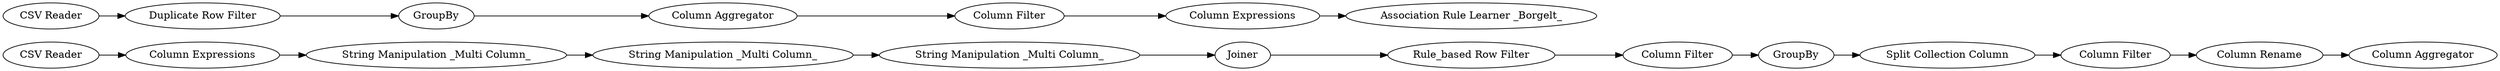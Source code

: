 digraph {
	14 -> 43
	30 -> 25
	41 -> 42
	42 -> 45
	39 -> 18
	50 -> 15
	25 -> 39
	15 -> 51
	51 -> 19
	52 -> 16
	18 -> 14
	28 -> 29
	29 -> 30
	26 -> 31
	43 -> 41
	16 -> 50
	19 -> 13
	31 -> 28
	52 [label="CSV Reader"]
	18 [label="Column Filter"]
	26 [label="CSV Reader"]
	19 [label="Column Expressions"]
	41 [label="Column Filter"]
	31 [label="Column Expressions"]
	51 [label="Column Filter"]
	15 [label="Column Aggregator"]
	25 [label=Joiner]
	16 [label="Duplicate Row Filter"]
	50 [label=GroupBy]
	42 [label="Column Rename"]
	28 [label="String Manipulation _Multi Column_"]
	14 [label=GroupBy]
	43 [label="Split Collection Column"]
	13 [label="Association Rule Learner _Borgelt_"]
	29 [label="String Manipulation _Multi Column_"]
	39 [label="Rule_based Row Filter"]
	30 [label="String Manipulation _Multi Column_"]
	45 [label="Column Aggregator"]
	rankdir=LR
}
